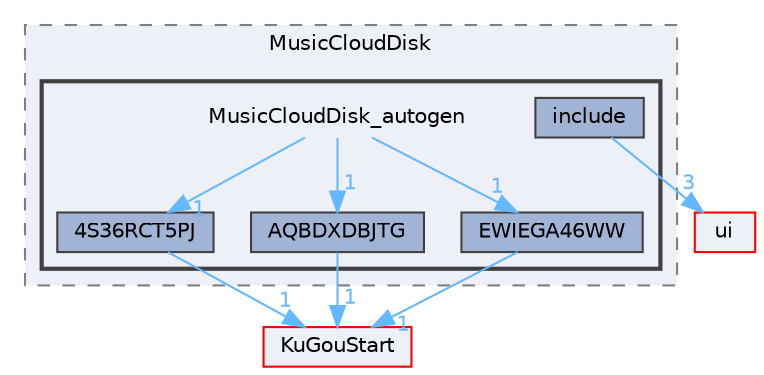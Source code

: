 digraph "MusicCloudDisk_autogen"
{
 // LATEX_PDF_SIZE
  bgcolor="transparent";
  edge [fontname=Helvetica,fontsize=10,labelfontname=Helvetica,labelfontsize=10];
  node [fontname=Helvetica,fontsize=10,shape=box,height=0.2,width=0.4];
  compound=true
  subgraph clusterdir_8d05990ba5ad9ecb57c764946829dae3 {
    graph [ bgcolor="#edf0f7", pencolor="grey50", label="MusicCloudDisk", fontname=Helvetica,fontsize=10 style="filled,dashed", URL="dir_8d05990ba5ad9ecb57c764946829dae3.html",tooltip=""]
  subgraph clusterdir_1a00c5246df2d32199d6952d5da6be83 {
    graph [ bgcolor="#edf0f7", pencolor="grey25", label="", fontname=Helvetica,fontsize=10 style="filled,bold", URL="dir_1a00c5246df2d32199d6952d5da6be83.html",tooltip=""]
    dir_1a00c5246df2d32199d6952d5da6be83 [shape=plaintext, label="MusicCloudDisk_autogen"];
  dir_0b812fd62e4e6cc92c9684e9fb38e1a6 [label="4S36RCT5PJ", fillcolor="#a2b4d6", color="grey25", style="filled", URL="dir_0b812fd62e4e6cc92c9684e9fb38e1a6.html",tooltip=""];
  dir_6a16e9507b2aecd5bc69d4ee08e04b9b [label="AQBDXDBJTG", fillcolor="#a2b4d6", color="grey25", style="filled", URL="dir_6a16e9507b2aecd5bc69d4ee08e04b9b.html",tooltip=""];
  dir_a31faea42dc6f0c855b72d2bd6460c9e [label="EWIEGA46WW", fillcolor="#a2b4d6", color="grey25", style="filled", URL="dir_a31faea42dc6f0c855b72d2bd6460c9e.html",tooltip=""];
  dir_e8a57fc3cce9e7e50873d8dc66b354df [label="include", fillcolor="#a2b4d6", color="grey25", style="filled", URL="dir_e8a57fc3cce9e7e50873d8dc66b354df.html",tooltip=""];
  }
  }
  dir_1788f8309b1a812dcb800a185471cf6c [label="ui", fillcolor="#edf0f7", color="red", style="filled", URL="dir_1788f8309b1a812dcb800a185471cf6c.html",tooltip=""];
  dir_e60601b218beddc6af0778ac41ea9cb2 [label="KuGouStart", fillcolor="#edf0f7", color="red", style="filled", URL="dir_e60601b218beddc6af0778ac41ea9cb2.html",tooltip=""];
  dir_1a00c5246df2d32199d6952d5da6be83->dir_0b812fd62e4e6cc92c9684e9fb38e1a6 [headlabel="1", labeldistance=1.5 headhref="dir_000207_000009.html" href="dir_000207_000009.html" color="steelblue1" fontcolor="steelblue1"];
  dir_1a00c5246df2d32199d6952d5da6be83->dir_6a16e9507b2aecd5bc69d4ee08e04b9b [headlabel="1", labeldistance=1.5 headhref="dir_000207_000035.html" href="dir_000207_000035.html" color="steelblue1" fontcolor="steelblue1"];
  dir_1a00c5246df2d32199d6952d5da6be83->dir_a31faea42dc6f0c855b72d2bd6460c9e [headlabel="1", labeldistance=1.5 headhref="dir_000207_000100.html" href="dir_000207_000100.html" color="steelblue1" fontcolor="steelblue1"];
  dir_0b812fd62e4e6cc92c9684e9fb38e1a6->dir_e60601b218beddc6af0778ac41ea9cb2 [headlabel="1", labeldistance=1.5 headhref="dir_000009_000172.html" href="dir_000009_000172.html" color="steelblue1" fontcolor="steelblue1"];
  dir_6a16e9507b2aecd5bc69d4ee08e04b9b->dir_e60601b218beddc6af0778ac41ea9cb2 [headlabel="1", labeldistance=1.5 headhref="dir_000035_000172.html" href="dir_000035_000172.html" color="steelblue1" fontcolor="steelblue1"];
  dir_a31faea42dc6f0c855b72d2bd6460c9e->dir_e60601b218beddc6af0778ac41ea9cb2 [headlabel="1", labeldistance=1.5 headhref="dir_000100_000172.html" href="dir_000100_000172.html" color="steelblue1" fontcolor="steelblue1"];
  dir_e8a57fc3cce9e7e50873d8dc66b354df->dir_1788f8309b1a812dcb800a185471cf6c [headlabel="3", labeldistance=1.5 headhref="dir_000144_000351.html" href="dir_000144_000351.html" color="steelblue1" fontcolor="steelblue1"];
}

